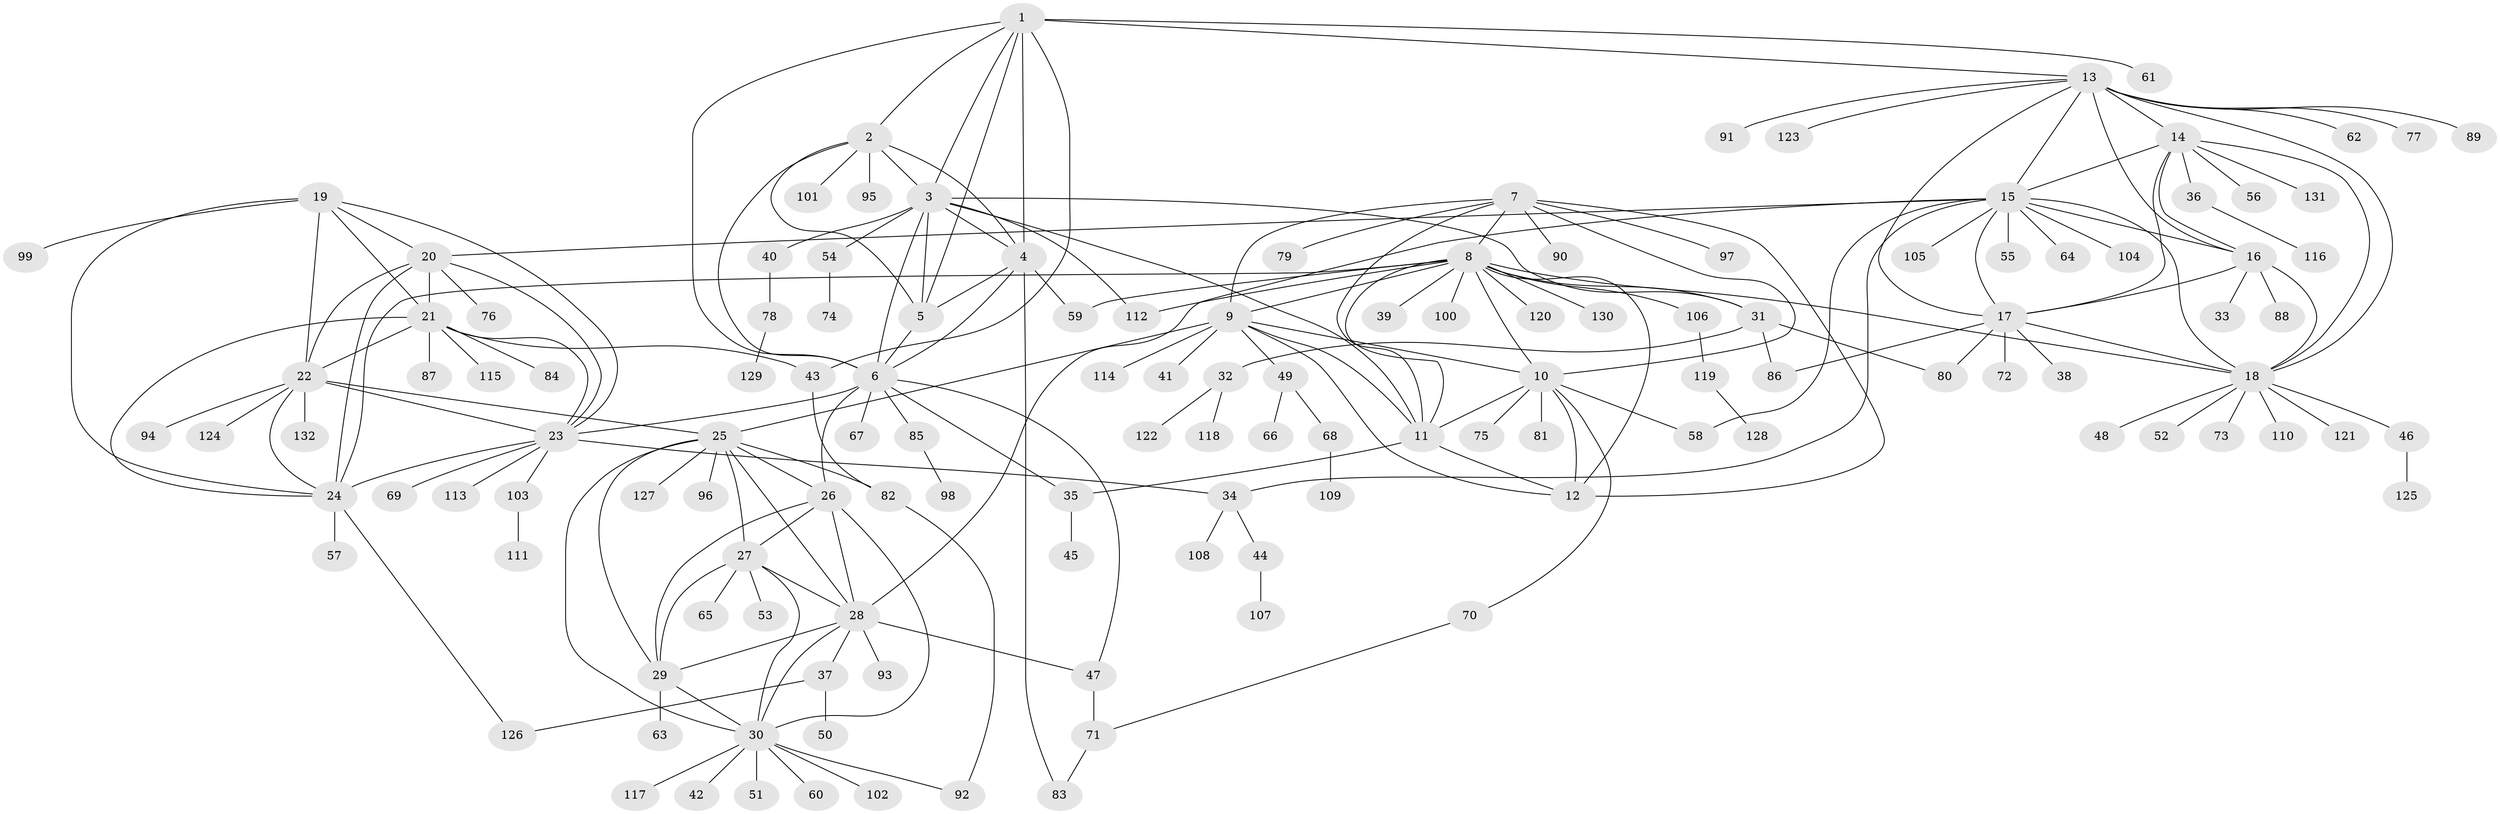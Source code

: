 // coarse degree distribution, {16: 0.009900990099009901, 5: 0.0297029702970297, 9: 0.019801980198019802, 6: 0.07920792079207921, 11: 0.0297029702970297, 14: 0.009900990099009901, 8: 0.039603960396039604, 12: 0.019801980198019802, 10: 0.019801980198019802, 2: 0.10891089108910891, 1: 0.6039603960396039, 3: 0.0297029702970297}
// Generated by graph-tools (version 1.1) at 2025/42/03/06/25 10:42:07]
// undirected, 132 vertices, 202 edges
graph export_dot {
graph [start="1"]
  node [color=gray90,style=filled];
  1;
  2;
  3;
  4;
  5;
  6;
  7;
  8;
  9;
  10;
  11;
  12;
  13;
  14;
  15;
  16;
  17;
  18;
  19;
  20;
  21;
  22;
  23;
  24;
  25;
  26;
  27;
  28;
  29;
  30;
  31;
  32;
  33;
  34;
  35;
  36;
  37;
  38;
  39;
  40;
  41;
  42;
  43;
  44;
  45;
  46;
  47;
  48;
  49;
  50;
  51;
  52;
  53;
  54;
  55;
  56;
  57;
  58;
  59;
  60;
  61;
  62;
  63;
  64;
  65;
  66;
  67;
  68;
  69;
  70;
  71;
  72;
  73;
  74;
  75;
  76;
  77;
  78;
  79;
  80;
  81;
  82;
  83;
  84;
  85;
  86;
  87;
  88;
  89;
  90;
  91;
  92;
  93;
  94;
  95;
  96;
  97;
  98;
  99;
  100;
  101;
  102;
  103;
  104;
  105;
  106;
  107;
  108;
  109;
  110;
  111;
  112;
  113;
  114;
  115;
  116;
  117;
  118;
  119;
  120;
  121;
  122;
  123;
  124;
  125;
  126;
  127;
  128;
  129;
  130;
  131;
  132;
  1 -- 2;
  1 -- 3;
  1 -- 4;
  1 -- 5;
  1 -- 6;
  1 -- 13;
  1 -- 43;
  1 -- 61;
  2 -- 3;
  2 -- 4;
  2 -- 5;
  2 -- 6;
  2 -- 95;
  2 -- 101;
  3 -- 4;
  3 -- 5;
  3 -- 6;
  3 -- 11;
  3 -- 31;
  3 -- 40;
  3 -- 54;
  3 -- 112;
  4 -- 5;
  4 -- 6;
  4 -- 59;
  4 -- 83;
  5 -- 6;
  6 -- 23;
  6 -- 26;
  6 -- 35;
  6 -- 47;
  6 -- 67;
  6 -- 85;
  7 -- 8;
  7 -- 9;
  7 -- 10;
  7 -- 11;
  7 -- 12;
  7 -- 79;
  7 -- 90;
  7 -- 97;
  8 -- 9;
  8 -- 10;
  8 -- 11;
  8 -- 12;
  8 -- 18;
  8 -- 24;
  8 -- 31;
  8 -- 39;
  8 -- 59;
  8 -- 100;
  8 -- 106;
  8 -- 112;
  8 -- 120;
  8 -- 130;
  9 -- 10;
  9 -- 11;
  9 -- 12;
  9 -- 25;
  9 -- 41;
  9 -- 49;
  9 -- 114;
  10 -- 11;
  10 -- 12;
  10 -- 58;
  10 -- 70;
  10 -- 75;
  10 -- 81;
  11 -- 12;
  11 -- 35;
  13 -- 14;
  13 -- 15;
  13 -- 16;
  13 -- 17;
  13 -- 18;
  13 -- 62;
  13 -- 77;
  13 -- 89;
  13 -- 91;
  13 -- 123;
  14 -- 15;
  14 -- 16;
  14 -- 17;
  14 -- 18;
  14 -- 36;
  14 -- 56;
  14 -- 131;
  15 -- 16;
  15 -- 17;
  15 -- 18;
  15 -- 20;
  15 -- 28;
  15 -- 34;
  15 -- 55;
  15 -- 58;
  15 -- 64;
  15 -- 104;
  15 -- 105;
  16 -- 17;
  16 -- 18;
  16 -- 33;
  16 -- 88;
  17 -- 18;
  17 -- 38;
  17 -- 72;
  17 -- 80;
  17 -- 86;
  18 -- 46;
  18 -- 48;
  18 -- 52;
  18 -- 73;
  18 -- 110;
  18 -- 121;
  19 -- 20;
  19 -- 21;
  19 -- 22;
  19 -- 23;
  19 -- 24;
  19 -- 99;
  20 -- 21;
  20 -- 22;
  20 -- 23;
  20 -- 24;
  20 -- 76;
  21 -- 22;
  21 -- 23;
  21 -- 24;
  21 -- 43;
  21 -- 84;
  21 -- 87;
  21 -- 115;
  22 -- 23;
  22 -- 24;
  22 -- 25;
  22 -- 94;
  22 -- 124;
  22 -- 132;
  23 -- 24;
  23 -- 34;
  23 -- 69;
  23 -- 103;
  23 -- 113;
  24 -- 57;
  24 -- 126;
  25 -- 26;
  25 -- 27;
  25 -- 28;
  25 -- 29;
  25 -- 30;
  25 -- 82;
  25 -- 96;
  25 -- 127;
  26 -- 27;
  26 -- 28;
  26 -- 29;
  26 -- 30;
  27 -- 28;
  27 -- 29;
  27 -- 30;
  27 -- 53;
  27 -- 65;
  28 -- 29;
  28 -- 30;
  28 -- 37;
  28 -- 47;
  28 -- 93;
  29 -- 30;
  29 -- 63;
  30 -- 42;
  30 -- 51;
  30 -- 60;
  30 -- 92;
  30 -- 102;
  30 -- 117;
  31 -- 32;
  31 -- 80;
  31 -- 86;
  32 -- 118;
  32 -- 122;
  34 -- 44;
  34 -- 108;
  35 -- 45;
  36 -- 116;
  37 -- 50;
  37 -- 126;
  40 -- 78;
  43 -- 82;
  44 -- 107;
  46 -- 125;
  47 -- 71;
  49 -- 66;
  49 -- 68;
  54 -- 74;
  68 -- 109;
  70 -- 71;
  71 -- 83;
  78 -- 129;
  82 -- 92;
  85 -- 98;
  103 -- 111;
  106 -- 119;
  119 -- 128;
}

